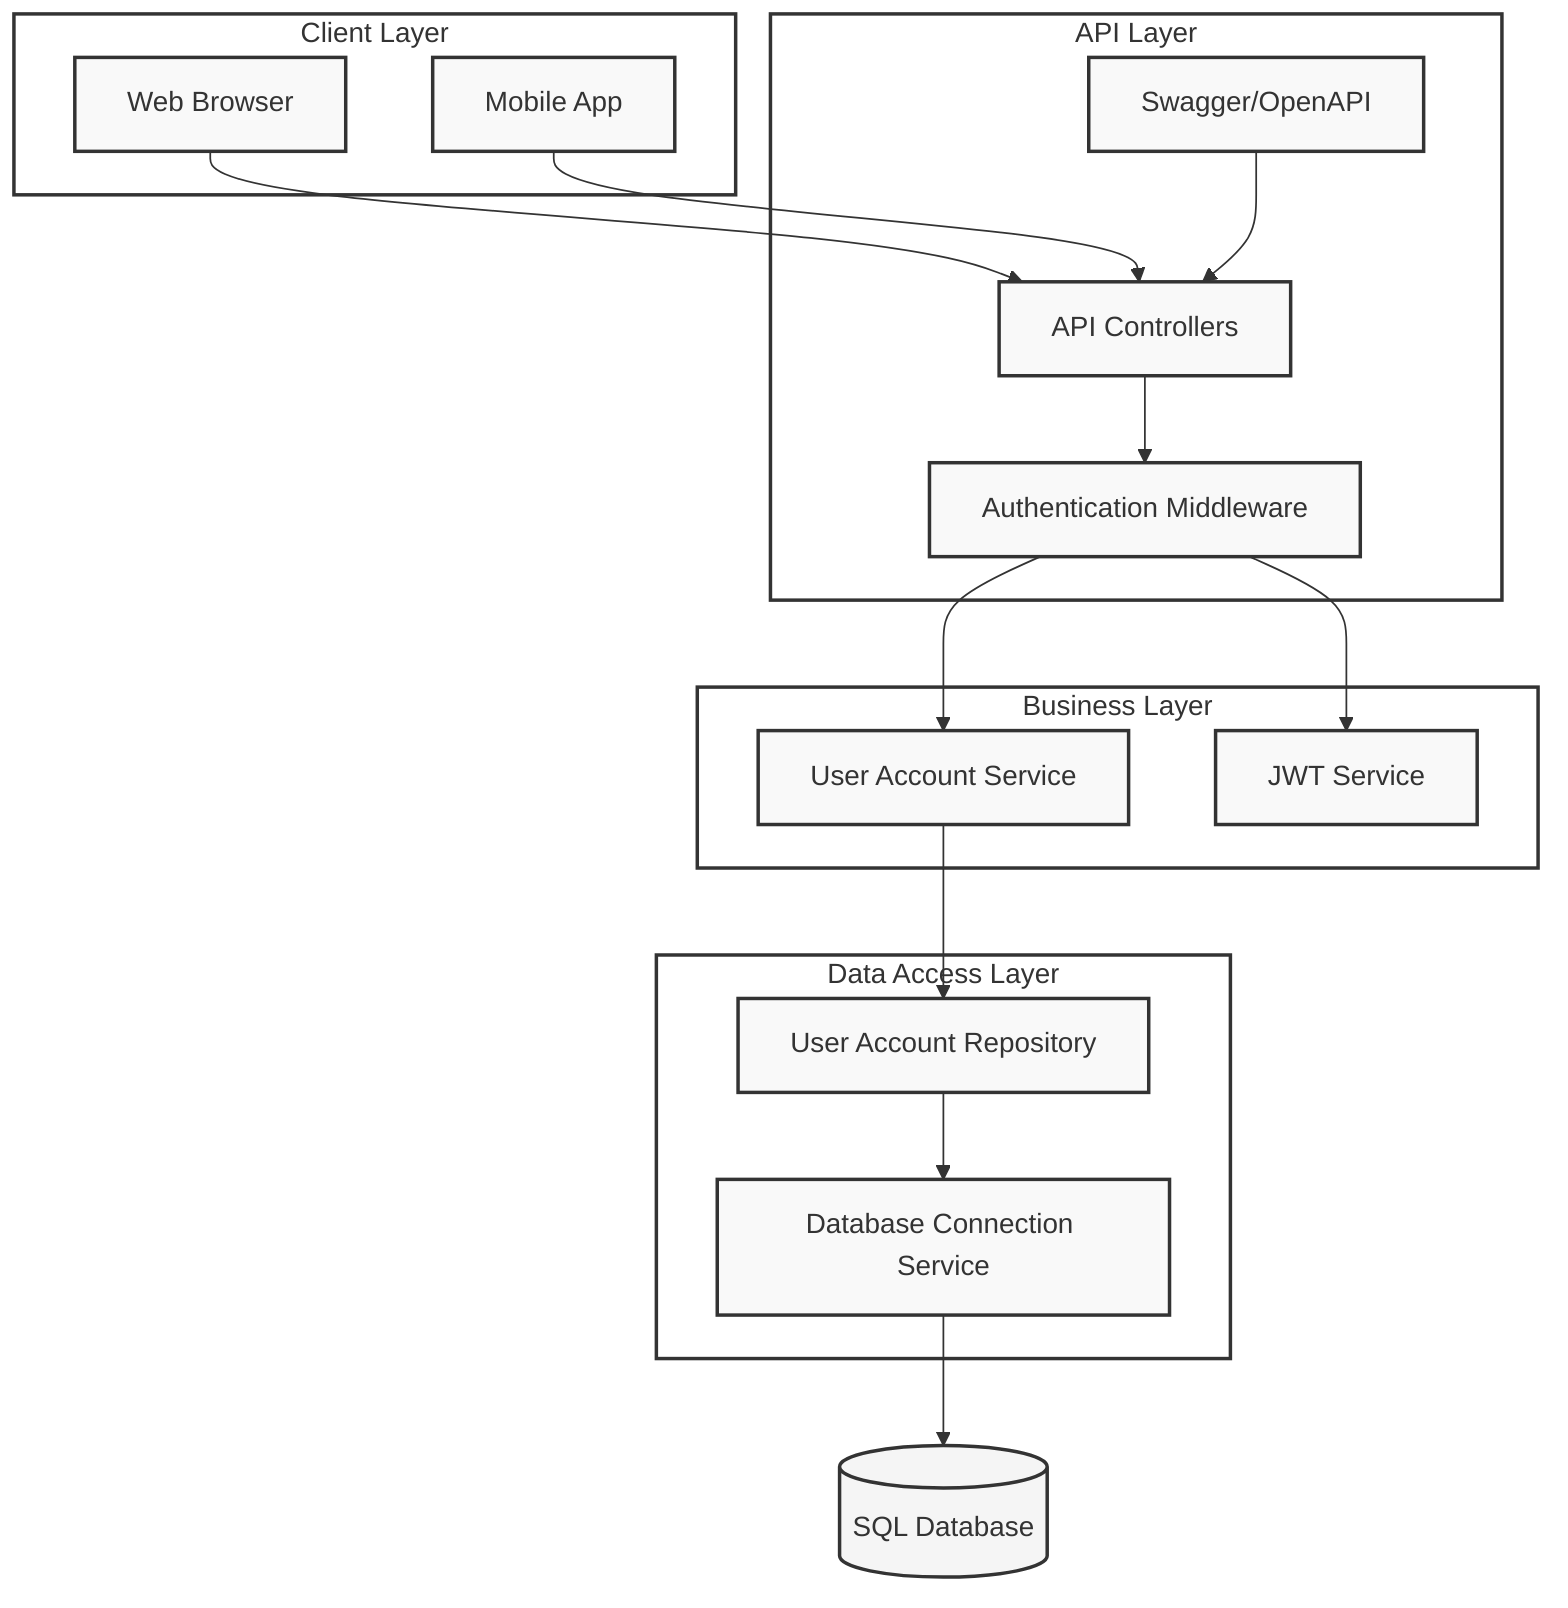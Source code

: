 flowchart TB
    subgraph Client["Client Layer"]
        Browser["Web Browser"]
        MobileApp["Mobile App"]
    end

    subgraph API["API Layer"]
        Controllers["API Controllers"]
        AuthMiddleware["Authentication Middleware"]
        Swagger["Swagger/OpenAPI"]
    end

    subgraph Business["Business Layer"]
        UserService["User Account Service"]
        JWTService["JWT Service"]
    end

    subgraph Data["Data Access Layer"]
        UserRepo["User Account Repository"]
        DBService["Database Connection Service"]
    end

    Database[("SQL Database")]

    %% Client Layer connections
    Browser --> Controllers
    MobileApp --> Controllers

    %% API Layer connections
    Controllers --> AuthMiddleware
    AuthMiddleware --> UserService
    AuthMiddleware --> JWTService
    Swagger --> Controllers

    %% Business Layer connections
    UserService --> UserRepo

    %% Data Layer connections
    UserRepo --> DBService
    DBService --> Database

    %% Styling
    classDef default fill:#f9f9f9,stroke:#333,stroke-width:2px;
    classDef database fill:#f5f5f5,stroke:#333,stroke-width:2px;
    classDef layerGroup fill:#ffffff,stroke:#333,stroke-width:2px;
    class Database database;
    class Client,API,Business,Data layerGroup;